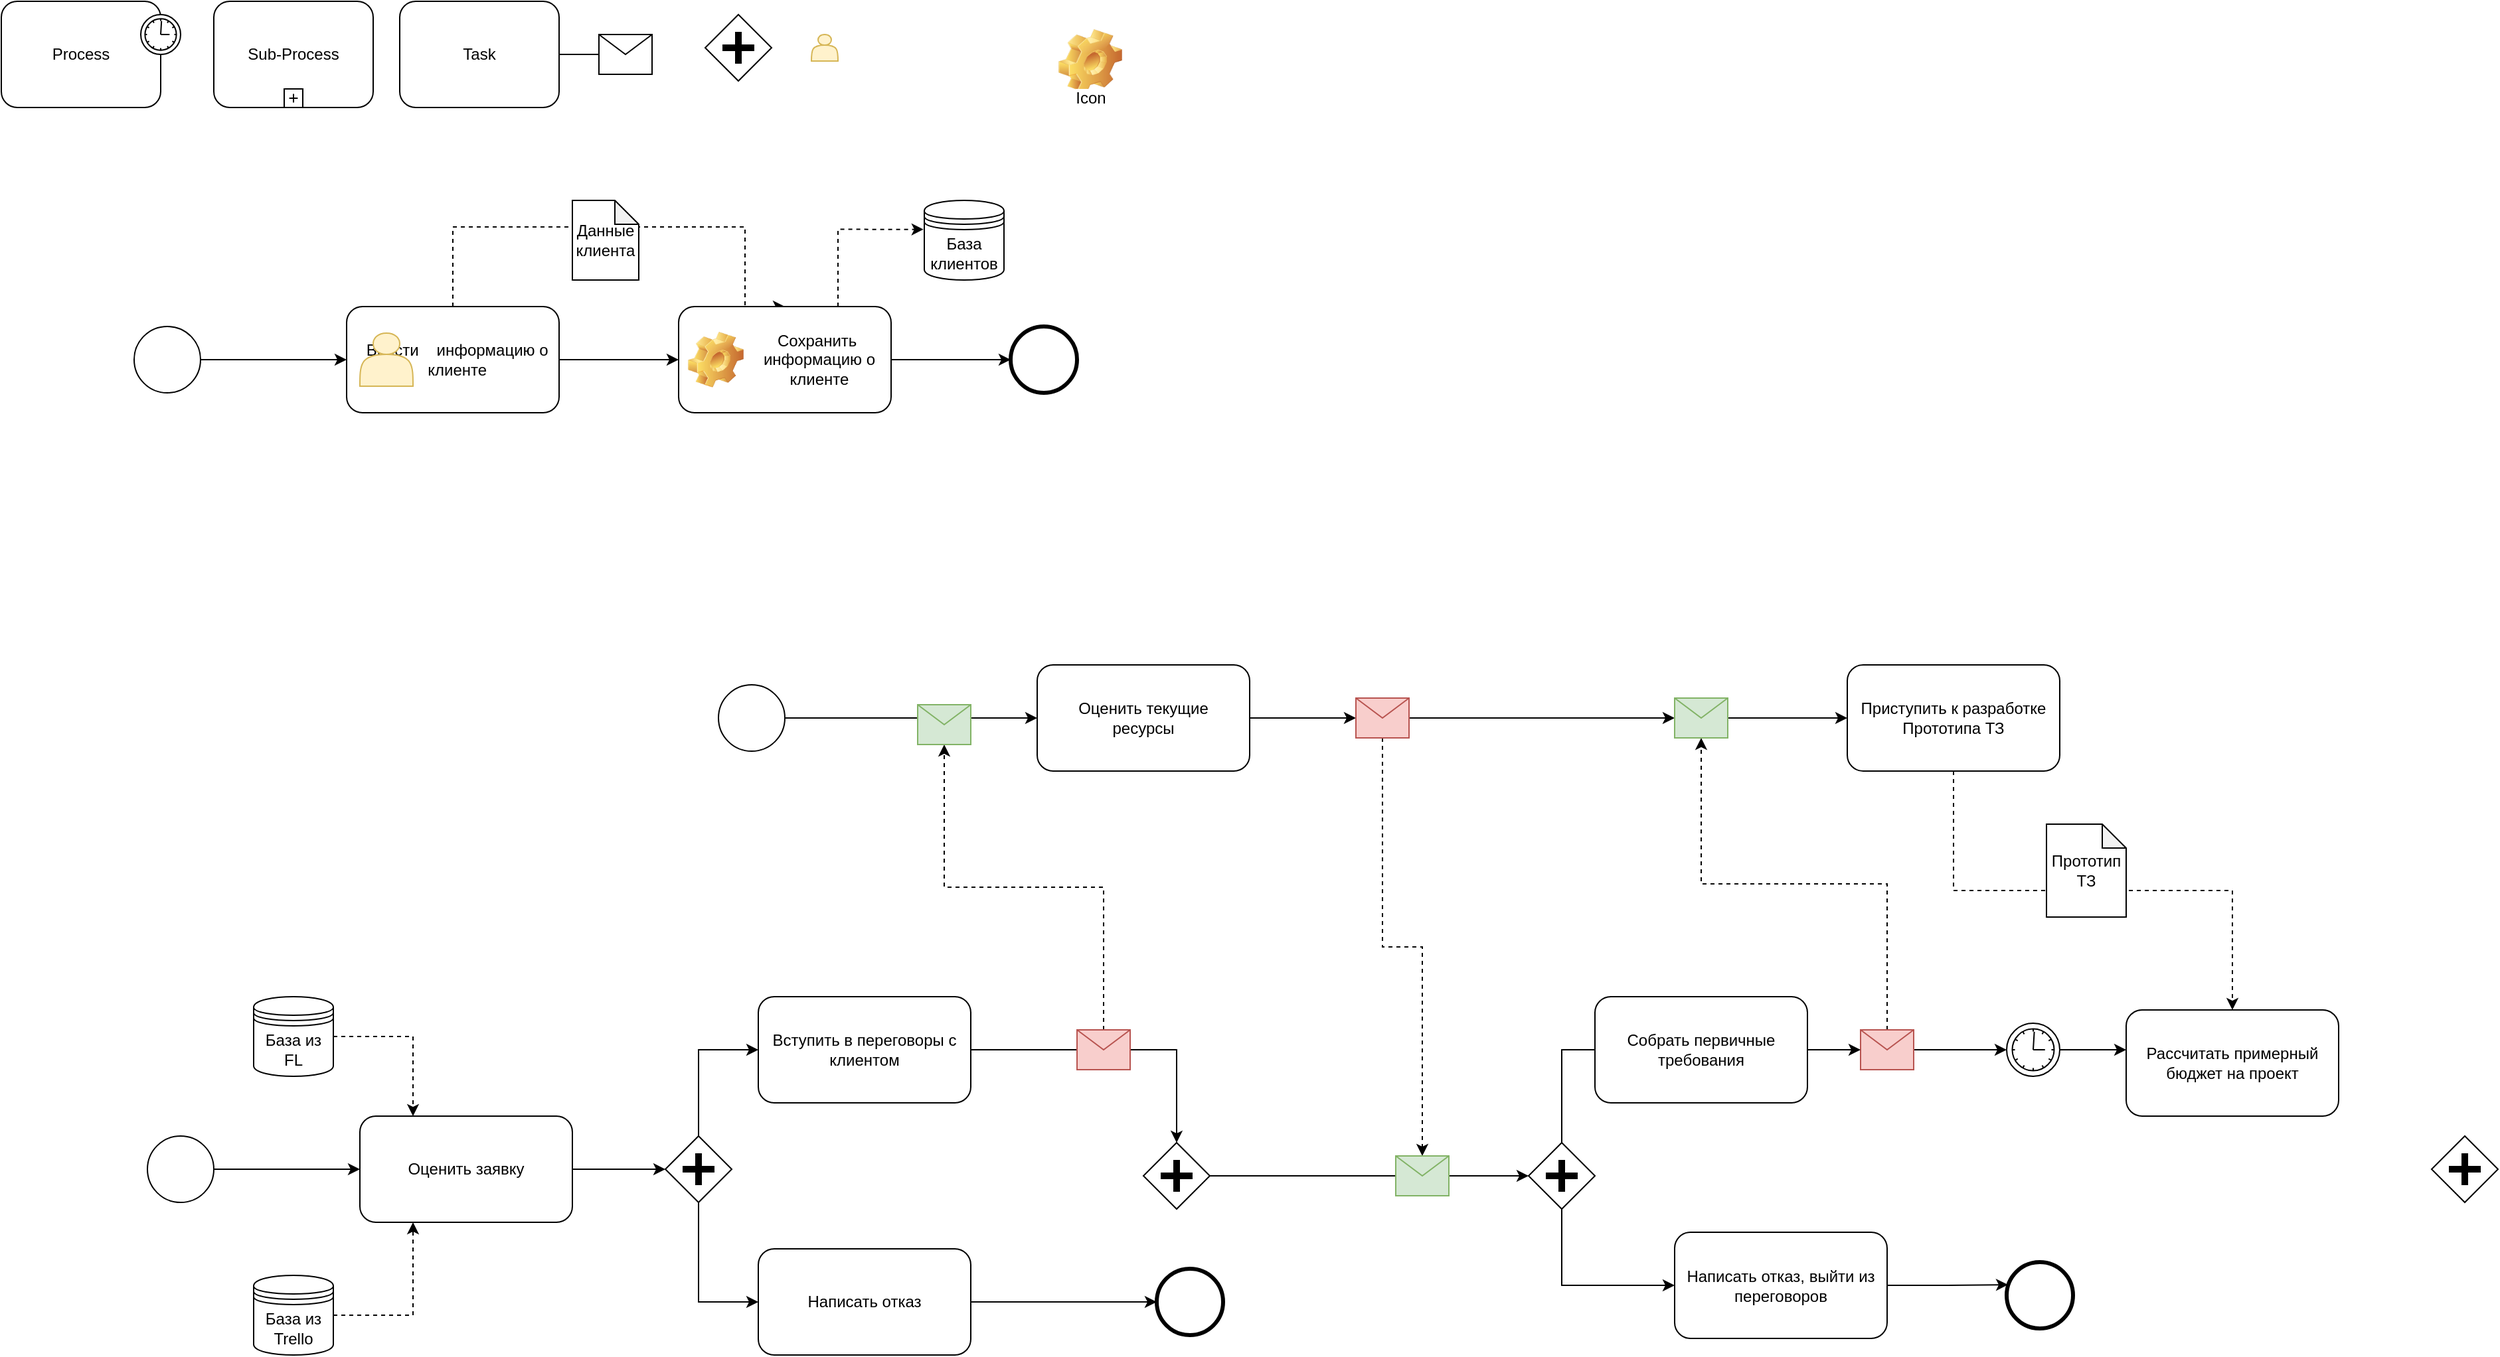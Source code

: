 <mxfile version="15.7.0" type="github">
  <diagram name="Page-1" id="2a216829-ef6e-dabb-86c1-c78162f3ba2b">
    <mxGraphModel dx="788" dy="512" grid="1" gridSize="10" guides="1" tooltips="1" connect="1" arrows="1" fold="1" page="1" pageScale="1" pageWidth="850" pageHeight="1100" background="none" math="0" shadow="0">
      <root>
        <mxCell id="0" />
        <mxCell id="1" parent="0" />
        <mxCell id="OoCEB7M5SsP2-gog_9_L-8" style="edgeStyle=orthogonalEdgeStyle;rounded=0;orthogonalLoop=1;jettySize=auto;html=1;exitX=1;exitY=0.5;exitDx=0;exitDy=0;entryX=0;entryY=0.5;entryDx=0;entryDy=0;" edge="1" parent="1" source="7a84cebc1def654-1" target="OoCEB7M5SsP2-gog_9_L-7">
          <mxGeometry relative="1" as="geometry" />
        </mxCell>
        <mxCell id="7a84cebc1def654-1" value="" style="shape=mxgraph.bpmn.shape;html=1;verticalLabelPosition=bottom;labelBackgroundColor=#ffffff;verticalAlign=top;perimeter=ellipsePerimeter;outline=standard;symbol=general;" parent="1" vertex="1">
          <mxGeometry x="200" y="265" width="50" height="50" as="geometry" />
        </mxCell>
        <mxCell id="7a84cebc1def654-2" value="Task" style="shape=ext;rounded=1;html=1;whiteSpace=wrap;" parent="1" vertex="1">
          <mxGeometry x="400" y="20" width="120" height="80" as="geometry" />
        </mxCell>
        <mxCell id="7a84cebc1def654-26" value="" style="shape=mxgraph.bpmn.shape;html=1;verticalLabelPosition=bottom;labelBackgroundColor=#ffffff;verticalAlign=top;perimeter=ellipsePerimeter;outline=end;symbol=general;" parent="1" vertex="1">
          <mxGeometry x="860" y="265.0" width="50" height="50" as="geometry" />
        </mxCell>
        <mxCell id="OoCEB7M5SsP2-gog_9_L-1" value="Sub-Process" style="html=1;whiteSpace=wrap;rounded=1;" vertex="1" parent="1">
          <mxGeometry x="260" y="20" width="120" height="80" as="geometry" />
        </mxCell>
        <mxCell id="OoCEB7M5SsP2-gog_9_L-2" value="" style="html=1;shape=plus;" vertex="1" parent="OoCEB7M5SsP2-gog_9_L-1">
          <mxGeometry x="0.5" y="1" width="14" height="14" relative="1" as="geometry">
            <mxPoint x="-7" y="-14" as="offset" />
          </mxGeometry>
        </mxCell>
        <mxCell id="OoCEB7M5SsP2-gog_9_L-3" value="" style="shape=mxgraph.bpmn.shape;html=1;verticalLabelPosition=bottom;labelBackgroundColor=#ffffff;verticalAlign=top;perimeter=rhombusPerimeter;background=gateway;outline=none;symbol=parallelGw;" vertex="1" parent="1">
          <mxGeometry x="630" y="30" width="50" height="50" as="geometry" />
        </mxCell>
        <mxCell id="OoCEB7M5SsP2-gog_9_L-4" value="Process" style="html=1;whiteSpace=wrap;rounded=1;" vertex="1" parent="1">
          <mxGeometry x="100" y="20" width="120" height="80" as="geometry" />
        </mxCell>
        <mxCell id="OoCEB7M5SsP2-gog_9_L-5" value="" style="shape=mxgraph.bpmn.timer_start;perimeter=ellipsePerimeter;html=1;labelPosition=right;labelBackgroundColor=#ffffff;align=left;" vertex="1" parent="OoCEB7M5SsP2-gog_9_L-4">
          <mxGeometry x="1" width="30" height="30" relative="1" as="geometry">
            <mxPoint x="-15" y="10" as="offset" />
          </mxGeometry>
        </mxCell>
        <mxCell id="7a84cebc1def654-4" value="" style="shape=message;whiteSpace=wrap;html=1;" parent="1" vertex="1">
          <mxGeometry x="550" y="45" width="40" height="30" as="geometry" />
        </mxCell>
        <mxCell id="OoCEB7M5SsP2-gog_9_L-6" value="" style="edgeStyle=orthogonalEdgeStyle;rounded=0;html=1;jettySize=auto;orthogonalLoop=1;endArrow=none;" edge="1" parent="1" source="7a84cebc1def654-2" target="7a84cebc1def654-4">
          <mxGeometry relative="1" as="geometry">
            <mxPoint x="520" y="60.0" as="sourcePoint" />
            <mxPoint x="590.059" y="250" as="targetPoint" />
          </mxGeometry>
        </mxCell>
        <mxCell id="OoCEB7M5SsP2-gog_9_L-24" style="edgeStyle=orthogonalEdgeStyle;rounded=0;orthogonalLoop=1;jettySize=auto;html=1;exitX=1;exitY=0.5;exitDx=0;exitDy=0;" edge="1" parent="1" source="OoCEB7M5SsP2-gog_9_L-7" target="OoCEB7M5SsP2-gog_9_L-20">
          <mxGeometry relative="1" as="geometry" />
        </mxCell>
        <mxCell id="OoCEB7M5SsP2-gog_9_L-31" style="edgeStyle=orthogonalEdgeStyle;rounded=0;orthogonalLoop=1;jettySize=auto;html=1;exitX=0.5;exitY=0;exitDx=0;exitDy=0;entryX=0.5;entryY=0;entryDx=0;entryDy=0;dashed=1;" edge="1" parent="1" source="OoCEB7M5SsP2-gog_9_L-7" target="OoCEB7M5SsP2-gog_9_L-20">
          <mxGeometry relative="1" as="geometry">
            <Array as="points">
              <mxPoint x="440" y="190" />
              <mxPoint x="660" y="190" />
            </Array>
          </mxGeometry>
        </mxCell>
        <mxCell id="OoCEB7M5SsP2-gog_9_L-7" value="&lt;span style=&quot;white-space: pre&quot;&gt;	&lt;/span&gt;&lt;span style=&quot;white-space: pre&quot;&gt;	&lt;/span&gt;Внести&amp;nbsp; &lt;span style=&quot;white-space: pre&quot;&gt;	&lt;span style=&quot;white-space: pre&quot;&gt;	&lt;/span&gt;&lt;/span&gt;информацию о &lt;span style=&quot;white-space: pre&quot;&gt;	&lt;/span&gt;&lt;span style=&quot;white-space: pre&quot;&gt;	&lt;/span&gt;клиенте" style="shape=ext;rounded=1;html=1;whiteSpace=wrap;" vertex="1" parent="1">
          <mxGeometry x="360" y="250" width="160" height="80" as="geometry" />
        </mxCell>
        <mxCell id="OoCEB7M5SsP2-gog_9_L-13" value="Icon" style="icon;html=1;image=img/clipart/Gear_128x128.png" vertex="1" parent="1">
          <mxGeometry x="910" y="55" width="20" height="20" as="geometry" />
        </mxCell>
        <mxCell id="OoCEB7M5SsP2-gog_9_L-14" value="" style="shape=actor;whiteSpace=wrap;html=1;fillColor=#fff2cc;strokeColor=#d6b656;" vertex="1" parent="1">
          <mxGeometry x="370" y="270" width="40" height="40" as="geometry" />
        </mxCell>
        <mxCell id="OoCEB7M5SsP2-gog_9_L-17" value="" style="shape=actor;whiteSpace=wrap;html=1;fillColor=#fff2cc;strokeColor=#d6b656;" vertex="1" parent="1">
          <mxGeometry x="710" y="45" width="20" height="20" as="geometry" />
        </mxCell>
        <mxCell id="OoCEB7M5SsP2-gog_9_L-27" style="edgeStyle=orthogonalEdgeStyle;rounded=0;orthogonalLoop=1;jettySize=auto;html=1;exitX=1;exitY=0.5;exitDx=0;exitDy=0;" edge="1" parent="1" source="OoCEB7M5SsP2-gog_9_L-20" target="7a84cebc1def654-26">
          <mxGeometry relative="1" as="geometry" />
        </mxCell>
        <mxCell id="OoCEB7M5SsP2-gog_9_L-32" style="edgeStyle=orthogonalEdgeStyle;rounded=0;orthogonalLoop=1;jettySize=auto;html=1;exitX=0.75;exitY=0;exitDx=0;exitDy=0;entryX=-0.01;entryY=0.364;entryDx=0;entryDy=0;entryPerimeter=0;dashed=1;" edge="1" parent="1" source="OoCEB7M5SsP2-gog_9_L-20" target="OoCEB7M5SsP2-gog_9_L-28">
          <mxGeometry relative="1" as="geometry" />
        </mxCell>
        <mxCell id="OoCEB7M5SsP2-gog_9_L-20" value="&lt;span style=&quot;font-weight: 400&quot;&gt;Сохранить&amp;nbsp;&lt;/span&gt;&lt;br style=&quot;font-weight: 400&quot;&gt;&lt;span style=&quot;font-weight: 400&quot;&gt;информацию о&lt;/span&gt;&lt;br style=&quot;font-weight: 400&quot;&gt;&lt;span style=&quot;font-weight: 400&quot;&gt;клиенте&lt;/span&gt;" style="label;whiteSpace=wrap;html=1;image=img/clipart/Gear_128x128.png;align=center;" vertex="1" parent="1">
          <mxGeometry x="610" y="250" width="160" height="80" as="geometry" />
        </mxCell>
        <mxCell id="OoCEB7M5SsP2-gog_9_L-28" value="База клиентов" style="shape=datastore;whiteSpace=wrap;html=1;align=center;" vertex="1" parent="1">
          <mxGeometry x="795" y="170" width="60" height="60" as="geometry" />
        </mxCell>
        <mxCell id="OoCEB7M5SsP2-gog_9_L-29" value="Данные&lt;br&gt;клиента" style="shape=note;whiteSpace=wrap;html=1;backgroundOutline=1;darkOpacity=0.05;align=center;size=18;" vertex="1" parent="1">
          <mxGeometry x="530" y="170" width="50" height="60" as="geometry" />
        </mxCell>
        <mxCell id="OoCEB7M5SsP2-gog_9_L-33" style="edgeStyle=orthogonalEdgeStyle;rounded=0;orthogonalLoop=1;jettySize=auto;html=1;exitX=1;exitY=0.5;exitDx=0;exitDy=0;entryX=0;entryY=0.5;entryDx=0;entryDy=0;" edge="1" parent="1" source="OoCEB7M5SsP2-gog_9_L-34" target="OoCEB7M5SsP2-gog_9_L-38">
          <mxGeometry relative="1" as="geometry" />
        </mxCell>
        <mxCell id="OoCEB7M5SsP2-gog_9_L-34" value="" style="shape=mxgraph.bpmn.shape;html=1;verticalLabelPosition=bottom;labelBackgroundColor=#ffffff;verticalAlign=top;perimeter=ellipsePerimeter;outline=standard;symbol=general;" vertex="1" parent="1">
          <mxGeometry x="210" y="875" width="50" height="50" as="geometry" />
        </mxCell>
        <mxCell id="OoCEB7M5SsP2-gog_9_L-50" style="edgeStyle=orthogonalEdgeStyle;rounded=0;orthogonalLoop=1;jettySize=auto;html=1;exitX=1;exitY=0.5;exitDx=0;exitDy=0;entryX=0;entryY=0.5;entryDx=0;entryDy=0;" edge="1" parent="1" source="OoCEB7M5SsP2-gog_9_L-38" target="OoCEB7M5SsP2-gog_9_L-49">
          <mxGeometry relative="1" as="geometry" />
        </mxCell>
        <mxCell id="OoCEB7M5SsP2-gog_9_L-38" value="&lt;span style=&quot;white-space: pre&quot;&gt;О&lt;/span&gt;ценить заявку" style="shape=ext;rounded=1;html=1;whiteSpace=wrap;" vertex="1" parent="1">
          <mxGeometry x="370" y="860" width="160" height="80" as="geometry" />
        </mxCell>
        <mxCell id="OoCEB7M5SsP2-gog_9_L-46" style="edgeStyle=orthogonalEdgeStyle;rounded=0;orthogonalLoop=1;jettySize=auto;html=1;exitX=1;exitY=0.5;exitDx=0;exitDy=0;entryX=0.25;entryY=0;entryDx=0;entryDy=0;dashed=1;" edge="1" parent="1" source="OoCEB7M5SsP2-gog_9_L-45" target="OoCEB7M5SsP2-gog_9_L-38">
          <mxGeometry relative="1" as="geometry" />
        </mxCell>
        <mxCell id="OoCEB7M5SsP2-gog_9_L-45" value="База из&lt;br&gt;FL" style="shape=datastore;whiteSpace=wrap;html=1;align=center;" vertex="1" parent="1">
          <mxGeometry x="290" y="770" width="60" height="60" as="geometry" />
        </mxCell>
        <mxCell id="OoCEB7M5SsP2-gog_9_L-48" style="edgeStyle=orthogonalEdgeStyle;rounded=0;orthogonalLoop=1;jettySize=auto;html=1;exitX=1;exitY=0.5;exitDx=0;exitDy=0;entryX=0.25;entryY=1;entryDx=0;entryDy=0;dashed=1;" edge="1" parent="1" source="OoCEB7M5SsP2-gog_9_L-47" target="OoCEB7M5SsP2-gog_9_L-38">
          <mxGeometry relative="1" as="geometry" />
        </mxCell>
        <mxCell id="OoCEB7M5SsP2-gog_9_L-47" value="База из Trello" style="shape=datastore;whiteSpace=wrap;html=1;align=center;" vertex="1" parent="1">
          <mxGeometry x="290" y="980" width="60" height="60" as="geometry" />
        </mxCell>
        <mxCell id="OoCEB7M5SsP2-gog_9_L-57" style="edgeStyle=orthogonalEdgeStyle;rounded=0;orthogonalLoop=1;jettySize=auto;html=1;exitX=0.5;exitY=0;exitDx=0;exitDy=0;entryX=0;entryY=0.5;entryDx=0;entryDy=0;" edge="1" parent="1" source="OoCEB7M5SsP2-gog_9_L-49" target="OoCEB7M5SsP2-gog_9_L-54">
          <mxGeometry relative="1" as="geometry" />
        </mxCell>
        <mxCell id="OoCEB7M5SsP2-gog_9_L-58" style="edgeStyle=orthogonalEdgeStyle;rounded=0;orthogonalLoop=1;jettySize=auto;html=1;exitX=0.5;exitY=1;exitDx=0;exitDy=0;entryX=0;entryY=0.5;entryDx=0;entryDy=0;" edge="1" parent="1" source="OoCEB7M5SsP2-gog_9_L-49" target="OoCEB7M5SsP2-gog_9_L-56">
          <mxGeometry relative="1" as="geometry" />
        </mxCell>
        <mxCell id="OoCEB7M5SsP2-gog_9_L-49" value="" style="shape=mxgraph.bpmn.shape;html=1;verticalLabelPosition=bottom;labelBackgroundColor=#ffffff;verticalAlign=top;perimeter=rhombusPerimeter;background=gateway;outline=none;symbol=parallelGw;" vertex="1" parent="1">
          <mxGeometry x="600" y="875" width="50" height="50" as="geometry" />
        </mxCell>
        <mxCell id="OoCEB7M5SsP2-gog_9_L-122" style="edgeStyle=orthogonalEdgeStyle;rounded=0;orthogonalLoop=1;jettySize=auto;html=1;exitX=1;exitY=0.5;exitDx=0;exitDy=0;entryX=0;entryY=0.5;entryDx=0;entryDy=0;" edge="1" parent="1" source="OoCEB7M5SsP2-gog_9_L-51" target="OoCEB7M5SsP2-gog_9_L-96">
          <mxGeometry relative="1" as="geometry" />
        </mxCell>
        <mxCell id="OoCEB7M5SsP2-gog_9_L-51" value="" style="shape=mxgraph.bpmn.shape;html=1;verticalLabelPosition=bottom;labelBackgroundColor=#ffffff;verticalAlign=top;perimeter=rhombusPerimeter;background=gateway;outline=none;symbol=parallelGw;" vertex="1" parent="1">
          <mxGeometry x="960" y="880" width="50" height="50" as="geometry" />
        </mxCell>
        <mxCell id="OoCEB7M5SsP2-gog_9_L-66" style="edgeStyle=orthogonalEdgeStyle;rounded=0;orthogonalLoop=1;jettySize=auto;html=1;exitX=1;exitY=0.5;exitDx=0;exitDy=0;entryX=0.5;entryY=0;entryDx=0;entryDy=0;" edge="1" parent="1" source="OoCEB7M5SsP2-gog_9_L-54" target="OoCEB7M5SsP2-gog_9_L-51">
          <mxGeometry relative="1" as="geometry" />
        </mxCell>
        <mxCell id="OoCEB7M5SsP2-gog_9_L-54" value="Вступить в переговоры с клиентом" style="shape=ext;rounded=1;html=1;whiteSpace=wrap;" vertex="1" parent="1">
          <mxGeometry x="670" y="770" width="160" height="80" as="geometry" />
        </mxCell>
        <mxCell id="OoCEB7M5SsP2-gog_9_L-103" style="edgeStyle=orthogonalEdgeStyle;rounded=0;orthogonalLoop=1;jettySize=auto;html=1;exitX=1;exitY=0.5;exitDx=0;exitDy=0;entryX=0;entryY=0.5;entryDx=0;entryDy=0;" edge="1" parent="1" source="OoCEB7M5SsP2-gog_9_L-56" target="OoCEB7M5SsP2-gog_9_L-101">
          <mxGeometry relative="1" as="geometry" />
        </mxCell>
        <mxCell id="OoCEB7M5SsP2-gog_9_L-56" value="Написать отказ" style="shape=ext;rounded=1;html=1;whiteSpace=wrap;" vertex="1" parent="1">
          <mxGeometry x="670" y="960" width="160" height="80" as="geometry" />
        </mxCell>
        <mxCell id="OoCEB7M5SsP2-gog_9_L-100" style="edgeStyle=orthogonalEdgeStyle;rounded=0;orthogonalLoop=1;jettySize=auto;html=1;exitX=0.5;exitY=0;exitDx=0;exitDy=0;entryX=0.5;entryY=1;entryDx=0;entryDy=0;dashed=1;" edge="1" parent="1" source="OoCEB7M5SsP2-gog_9_L-65" target="OoCEB7M5SsP2-gog_9_L-98">
          <mxGeometry relative="1" as="geometry" />
        </mxCell>
        <mxCell id="OoCEB7M5SsP2-gog_9_L-65" value="" style="shape=message;whiteSpace=wrap;html=1;fillColor=#f8cecc;strokeColor=#b85450;" vertex="1" parent="1">
          <mxGeometry x="910" y="795" width="40" height="30" as="geometry" />
        </mxCell>
        <mxCell id="OoCEB7M5SsP2-gog_9_L-95" style="edgeStyle=orthogonalEdgeStyle;rounded=0;orthogonalLoop=1;jettySize=auto;html=1;exitX=1;exitY=0.5;exitDx=0;exitDy=0;entryX=0;entryY=0.5;entryDx=0;entryDy=0;" edge="1" parent="1" source="OoCEB7M5SsP2-gog_9_L-90" target="OoCEB7M5SsP2-gog_9_L-91">
          <mxGeometry relative="1" as="geometry" />
        </mxCell>
        <mxCell id="OoCEB7M5SsP2-gog_9_L-90" value="" style="shape=mxgraph.bpmn.shape;html=1;verticalLabelPosition=bottom;labelBackgroundColor=#ffffff;verticalAlign=top;perimeter=ellipsePerimeter;outline=standard;symbol=general;" vertex="1" parent="1">
          <mxGeometry x="640" y="535" width="50" height="50" as="geometry" />
        </mxCell>
        <mxCell id="OoCEB7M5SsP2-gog_9_L-118" style="edgeStyle=orthogonalEdgeStyle;rounded=0;orthogonalLoop=1;jettySize=auto;html=1;exitX=1;exitY=0.5;exitDx=0;exitDy=0;entryX=0;entryY=0.5;entryDx=0;entryDy=0;" edge="1" parent="1" source="OoCEB7M5SsP2-gog_9_L-91" target="OoCEB7M5SsP2-gog_9_L-117">
          <mxGeometry relative="1" as="geometry" />
        </mxCell>
        <mxCell id="OoCEB7M5SsP2-gog_9_L-91" value="Оценить текущие &lt;br&gt;ресурсы" style="shape=ext;rounded=1;html=1;whiteSpace=wrap;" vertex="1" parent="1">
          <mxGeometry x="880" y="520" width="160" height="80" as="geometry" />
        </mxCell>
        <mxCell id="OoCEB7M5SsP2-gog_9_L-106" style="edgeStyle=orthogonalEdgeStyle;rounded=0;orthogonalLoop=1;jettySize=auto;html=1;exitX=0.5;exitY=1;exitDx=0;exitDy=0;entryX=0;entryY=0.5;entryDx=0;entryDy=0;" edge="1" parent="1" source="OoCEB7M5SsP2-gog_9_L-96" target="OoCEB7M5SsP2-gog_9_L-105">
          <mxGeometry relative="1" as="geometry" />
        </mxCell>
        <mxCell id="OoCEB7M5SsP2-gog_9_L-96" value="" style="shape=mxgraph.bpmn.shape;html=1;verticalLabelPosition=bottom;labelBackgroundColor=#ffffff;verticalAlign=top;perimeter=rhombusPerimeter;background=gateway;outline=none;symbol=parallelGw;" vertex="1" parent="1">
          <mxGeometry x="1250" y="880" width="50" height="50" as="geometry" />
        </mxCell>
        <mxCell id="OoCEB7M5SsP2-gog_9_L-98" value="" style="shape=message;whiteSpace=wrap;html=1;fillColor=#d5e8d4;strokeColor=#82b366;" vertex="1" parent="1">
          <mxGeometry x="790" y="550" width="40" height="30" as="geometry" />
        </mxCell>
        <mxCell id="OoCEB7M5SsP2-gog_9_L-101" value="" style="shape=mxgraph.bpmn.shape;html=1;verticalLabelPosition=bottom;labelBackgroundColor=#ffffff;verticalAlign=top;perimeter=ellipsePerimeter;outline=end;symbol=general;" vertex="1" parent="1">
          <mxGeometry x="970" y="975" width="50" height="50" as="geometry" />
        </mxCell>
        <mxCell id="OoCEB7M5SsP2-gog_9_L-125" style="edgeStyle=orthogonalEdgeStyle;rounded=0;orthogonalLoop=1;jettySize=auto;html=1;exitX=1;exitY=0.5;exitDx=0;exitDy=0;entryX=0.02;entryY=0.34;entryDx=0;entryDy=0;entryPerimeter=0;" edge="1" parent="1" source="OoCEB7M5SsP2-gog_9_L-105" target="OoCEB7M5SsP2-gog_9_L-124">
          <mxGeometry relative="1" as="geometry" />
        </mxCell>
        <mxCell id="OoCEB7M5SsP2-gog_9_L-105" value="Написать отказ, выйти из переговоров" style="shape=ext;rounded=1;html=1;whiteSpace=wrap;" vertex="1" parent="1">
          <mxGeometry x="1360" y="947.5" width="160" height="80" as="geometry" />
        </mxCell>
        <mxCell id="OoCEB7M5SsP2-gog_9_L-112" style="edgeStyle=orthogonalEdgeStyle;rounded=0;orthogonalLoop=1;jettySize=auto;html=1;exitX=1;exitY=0.5;exitDx=0;exitDy=0;entryX=0;entryY=0.5;entryDx=0;entryDy=0;entryPerimeter=0;" edge="1" parent="1" source="OoCEB7M5SsP2-gog_9_L-108" target="OoCEB7M5SsP2-gog_9_L-111">
          <mxGeometry relative="1" as="geometry" />
        </mxCell>
        <mxCell id="OoCEB7M5SsP2-gog_9_L-128" style="edgeStyle=orthogonalEdgeStyle;rounded=0;orthogonalLoop=1;jettySize=auto;html=1;exitX=0.5;exitY=0;exitDx=0;exitDy=0;entryX=0.5;entryY=1;entryDx=0;entryDy=0;dashed=1;" edge="1" parent="1" source="OoCEB7M5SsP2-gog_9_L-108" target="OoCEB7M5SsP2-gog_9_L-126">
          <mxGeometry relative="1" as="geometry" />
        </mxCell>
        <mxCell id="OoCEB7M5SsP2-gog_9_L-108" value="" style="shape=message;whiteSpace=wrap;html=1;fillColor=#f8cecc;strokeColor=#b85450;" vertex="1" parent="1">
          <mxGeometry x="1500" y="795" width="40" height="30" as="geometry" />
        </mxCell>
        <mxCell id="OoCEB7M5SsP2-gog_9_L-110" value="Рассчитать примерный бюджет на проект" style="shape=ext;rounded=1;html=1;whiteSpace=wrap;" vertex="1" parent="1">
          <mxGeometry x="1700" y="780" width="160" height="80" as="geometry" />
        </mxCell>
        <mxCell id="OoCEB7M5SsP2-gog_9_L-114" style="edgeStyle=orthogonalEdgeStyle;rounded=0;orthogonalLoop=1;jettySize=auto;html=1;exitX=1;exitY=0.5;exitDx=0;exitDy=0;exitPerimeter=0;entryX=0;entryY=0.375;entryDx=0;entryDy=0;entryPerimeter=0;" edge="1" parent="1" source="OoCEB7M5SsP2-gog_9_L-111" target="OoCEB7M5SsP2-gog_9_L-110">
          <mxGeometry relative="1" as="geometry" />
        </mxCell>
        <mxCell id="OoCEB7M5SsP2-gog_9_L-111" value="" style="shape=mxgraph.bpmn.timer_start;perimeter=ellipsePerimeter;html=1;labelPosition=right;labelBackgroundColor=#ffffff;align=left;" vertex="1" parent="1">
          <mxGeometry x="1610" y="785" width="40" height="50" as="geometry" />
        </mxCell>
        <mxCell id="OoCEB7M5SsP2-gog_9_L-123" style="edgeStyle=orthogonalEdgeStyle;rounded=0;orthogonalLoop=1;jettySize=auto;html=1;exitX=0.5;exitY=1;exitDx=0;exitDy=0;entryX=0.5;entryY=0;entryDx=0;entryDy=0;dashed=1;" edge="1" parent="1" source="OoCEB7M5SsP2-gog_9_L-117" target="OoCEB7M5SsP2-gog_9_L-119">
          <mxGeometry relative="1" as="geometry" />
        </mxCell>
        <mxCell id="OoCEB7M5SsP2-gog_9_L-127" style="edgeStyle=orthogonalEdgeStyle;rounded=0;orthogonalLoop=1;jettySize=auto;html=1;exitX=1;exitY=0.5;exitDx=0;exitDy=0;entryX=0;entryY=0.5;entryDx=0;entryDy=0;" edge="1" parent="1" source="OoCEB7M5SsP2-gog_9_L-117" target="OoCEB7M5SsP2-gog_9_L-126">
          <mxGeometry relative="1" as="geometry" />
        </mxCell>
        <mxCell id="OoCEB7M5SsP2-gog_9_L-117" value="" style="shape=message;whiteSpace=wrap;html=1;fillColor=#f8cecc;strokeColor=#b85450;" vertex="1" parent="1">
          <mxGeometry x="1120" y="545" width="40" height="30" as="geometry" />
        </mxCell>
        <mxCell id="OoCEB7M5SsP2-gog_9_L-119" value="" style="shape=message;whiteSpace=wrap;html=1;fillColor=#d5e8d4;strokeColor=#82b366;" vertex="1" parent="1">
          <mxGeometry x="1150" y="890" width="40" height="30" as="geometry" />
        </mxCell>
        <mxCell id="OoCEB7M5SsP2-gog_9_L-124" value="" style="shape=mxgraph.bpmn.shape;html=1;verticalLabelPosition=bottom;labelBackgroundColor=#ffffff;verticalAlign=top;perimeter=ellipsePerimeter;outline=end;symbol=general;" vertex="1" parent="1">
          <mxGeometry x="1610" y="970" width="50" height="50" as="geometry" />
        </mxCell>
        <mxCell id="OoCEB7M5SsP2-gog_9_L-130" style="edgeStyle=orthogonalEdgeStyle;rounded=0;orthogonalLoop=1;jettySize=auto;html=1;exitX=1;exitY=0.5;exitDx=0;exitDy=0;entryX=0;entryY=0.5;entryDx=0;entryDy=0;" edge="1" parent="1" source="OoCEB7M5SsP2-gog_9_L-126" target="OoCEB7M5SsP2-gog_9_L-129">
          <mxGeometry relative="1" as="geometry" />
        </mxCell>
        <mxCell id="OoCEB7M5SsP2-gog_9_L-126" value="" style="shape=message;whiteSpace=wrap;html=1;fillColor=#d5e8d4;strokeColor=#82b366;" vertex="1" parent="1">
          <mxGeometry x="1360" y="545" width="40" height="30" as="geometry" />
        </mxCell>
        <mxCell id="OoCEB7M5SsP2-gog_9_L-135" style="edgeStyle=orthogonalEdgeStyle;rounded=0;orthogonalLoop=1;jettySize=auto;html=1;exitX=0.5;exitY=1;exitDx=0;exitDy=0;entryX=0.5;entryY=0;entryDx=0;entryDy=0;dashed=1;" edge="1" parent="1" source="OoCEB7M5SsP2-gog_9_L-129" target="OoCEB7M5SsP2-gog_9_L-110">
          <mxGeometry relative="1" as="geometry" />
        </mxCell>
        <mxCell id="OoCEB7M5SsP2-gog_9_L-129" value="Приступить к разработке Прототипа ТЗ" style="shape=ext;rounded=1;html=1;whiteSpace=wrap;" vertex="1" parent="1">
          <mxGeometry x="1490" y="520" width="160" height="80" as="geometry" />
        </mxCell>
        <mxCell id="OoCEB7M5SsP2-gog_9_L-131" value="Прототип&lt;br&gt;ТЗ" style="shape=note;whiteSpace=wrap;html=1;backgroundOutline=1;darkOpacity=0.05;align=center;size=18;" vertex="1" parent="1">
          <mxGeometry x="1640" y="640" width="60" height="70" as="geometry" />
        </mxCell>
        <mxCell id="OoCEB7M5SsP2-gog_9_L-134" style="edgeStyle=orthogonalEdgeStyle;rounded=0;orthogonalLoop=1;jettySize=auto;html=1;exitX=1;exitY=0.5;exitDx=0;exitDy=0;entryX=0;entryY=0.5;entryDx=0;entryDy=0;" edge="1" parent="1" source="OoCEB7M5SsP2-gog_9_L-132" target="OoCEB7M5SsP2-gog_9_L-108">
          <mxGeometry relative="1" as="geometry" />
        </mxCell>
        <mxCell id="OoCEB7M5SsP2-gog_9_L-132" value="Собрать первичные&lt;br&gt;требования" style="shape=ext;rounded=1;html=1;whiteSpace=wrap;" vertex="1" parent="1">
          <mxGeometry x="1300" y="770" width="160" height="80" as="geometry" />
        </mxCell>
        <mxCell id="OoCEB7M5SsP2-gog_9_L-133" value="" style="edgeStyle=orthogonalEdgeStyle;rounded=0;orthogonalLoop=1;jettySize=auto;html=1;exitX=0.5;exitY=0;exitDx=0;exitDy=0;entryX=0;entryY=0.5;entryDx=0;entryDy=0;endArrow=none;" edge="1" parent="1" source="OoCEB7M5SsP2-gog_9_L-96" target="OoCEB7M5SsP2-gog_9_L-132">
          <mxGeometry relative="1" as="geometry">
            <mxPoint x="1275" y="880" as="sourcePoint" />
            <mxPoint x="1500" y="810" as="targetPoint" />
          </mxGeometry>
        </mxCell>
        <mxCell id="OoCEB7M5SsP2-gog_9_L-136" value="" style="shape=mxgraph.bpmn.shape;html=1;verticalLabelPosition=bottom;labelBackgroundColor=#ffffff;verticalAlign=top;perimeter=rhombusPerimeter;background=gateway;outline=none;symbol=parallelGw;" vertex="1" parent="1">
          <mxGeometry x="1930" y="875" width="50" height="50" as="geometry" />
        </mxCell>
      </root>
    </mxGraphModel>
  </diagram>
</mxfile>
